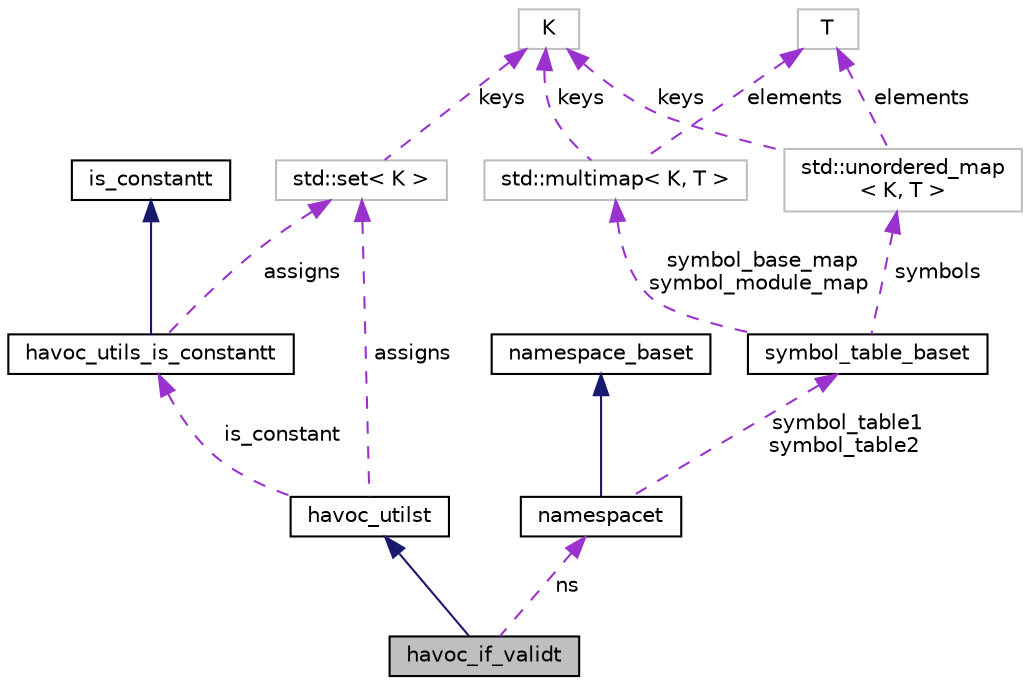 digraph "havoc_if_validt"
{
 // LATEX_PDF_SIZE
  bgcolor="transparent";
  edge [fontname="Helvetica",fontsize="10",labelfontname="Helvetica",labelfontsize="10"];
  node [fontname="Helvetica",fontsize="10",shape=record];
  Node1 [label="havoc_if_validt",height=0.2,width=0.4,color="black", fillcolor="grey75", style="filled", fontcolor="black",tooltip="A class that overrides the low-level havocing functions in the base utility class,..."];
  Node2 -> Node1 [dir="back",color="midnightblue",fontsize="10",style="solid",fontname="Helvetica"];
  Node2 [label="havoc_utilst",height=0.2,width=0.4,color="black",URL="$classhavoc__utilst.html",tooltip=" "];
  Node3 -> Node2 [dir="back",color="darkorchid3",fontsize="10",style="dashed",label=" is_constant" ,fontname="Helvetica"];
  Node3 [label="havoc_utils_is_constantt",height=0.2,width=0.4,color="black",URL="$classhavoc__utils__is__constantt.html",tooltip="A class containing utility functions for havocing expressions."];
  Node4 -> Node3 [dir="back",color="midnightblue",fontsize="10",style="solid",fontname="Helvetica"];
  Node4 [label="is_constantt",height=0.2,width=0.4,color="black",URL="$classis__constantt.html",tooltip="Determine whether an expression is constant."];
  Node5 -> Node3 [dir="back",color="darkorchid3",fontsize="10",style="dashed",label=" assigns" ,fontname="Helvetica"];
  Node5 [label="std::set\< K \>",height=0.2,width=0.4,color="grey75",tooltip="STL class."];
  Node6 -> Node5 [dir="back",color="darkorchid3",fontsize="10",style="dashed",label=" keys" ,fontname="Helvetica"];
  Node6 [label="K",height=0.2,width=0.4,color="grey75",tooltip=" "];
  Node5 -> Node2 [dir="back",color="darkorchid3",fontsize="10",style="dashed",label=" assigns" ,fontname="Helvetica"];
  Node7 -> Node1 [dir="back",color="darkorchid3",fontsize="10",style="dashed",label=" ns" ,fontname="Helvetica"];
  Node7 [label="namespacet",height=0.2,width=0.4,color="black",URL="$classnamespacet.html",tooltip="A namespacet is essentially one or two symbol tables bound together, to allow for symbol lookups in t..."];
  Node8 -> Node7 [dir="back",color="midnightblue",fontsize="10",style="solid",fontname="Helvetica"];
  Node8 [label="namespace_baset",height=0.2,width=0.4,color="black",URL="$classnamespace__baset.html",tooltip="Basic interface for a namespace."];
  Node9 -> Node7 [dir="back",color="darkorchid3",fontsize="10",style="dashed",label=" symbol_table1\nsymbol_table2" ,fontname="Helvetica"];
  Node9 [label="symbol_table_baset",height=0.2,width=0.4,color="black",URL="$classsymbol__table__baset.html",tooltip="The symbol table base class interface."];
  Node10 -> Node9 [dir="back",color="darkorchid3",fontsize="10",style="dashed",label=" symbol_base_map\nsymbol_module_map" ,fontname="Helvetica"];
  Node10 [label="std::multimap\< K, T \>",height=0.2,width=0.4,color="grey75",tooltip="STL class."];
  Node6 -> Node10 [dir="back",color="darkorchid3",fontsize="10",style="dashed",label=" keys" ,fontname="Helvetica"];
  Node11 -> Node10 [dir="back",color="darkorchid3",fontsize="10",style="dashed",label=" elements" ,fontname="Helvetica"];
  Node11 [label="T",height=0.2,width=0.4,color="grey75",tooltip=" "];
  Node12 -> Node9 [dir="back",color="darkorchid3",fontsize="10",style="dashed",label=" symbols" ,fontname="Helvetica"];
  Node12 [label="std::unordered_map\l\< K, T \>",height=0.2,width=0.4,color="grey75",tooltip="STL class."];
  Node6 -> Node12 [dir="back",color="darkorchid3",fontsize="10",style="dashed",label=" keys" ,fontname="Helvetica"];
  Node11 -> Node12 [dir="back",color="darkorchid3",fontsize="10",style="dashed",label=" elements" ,fontname="Helvetica"];
}
